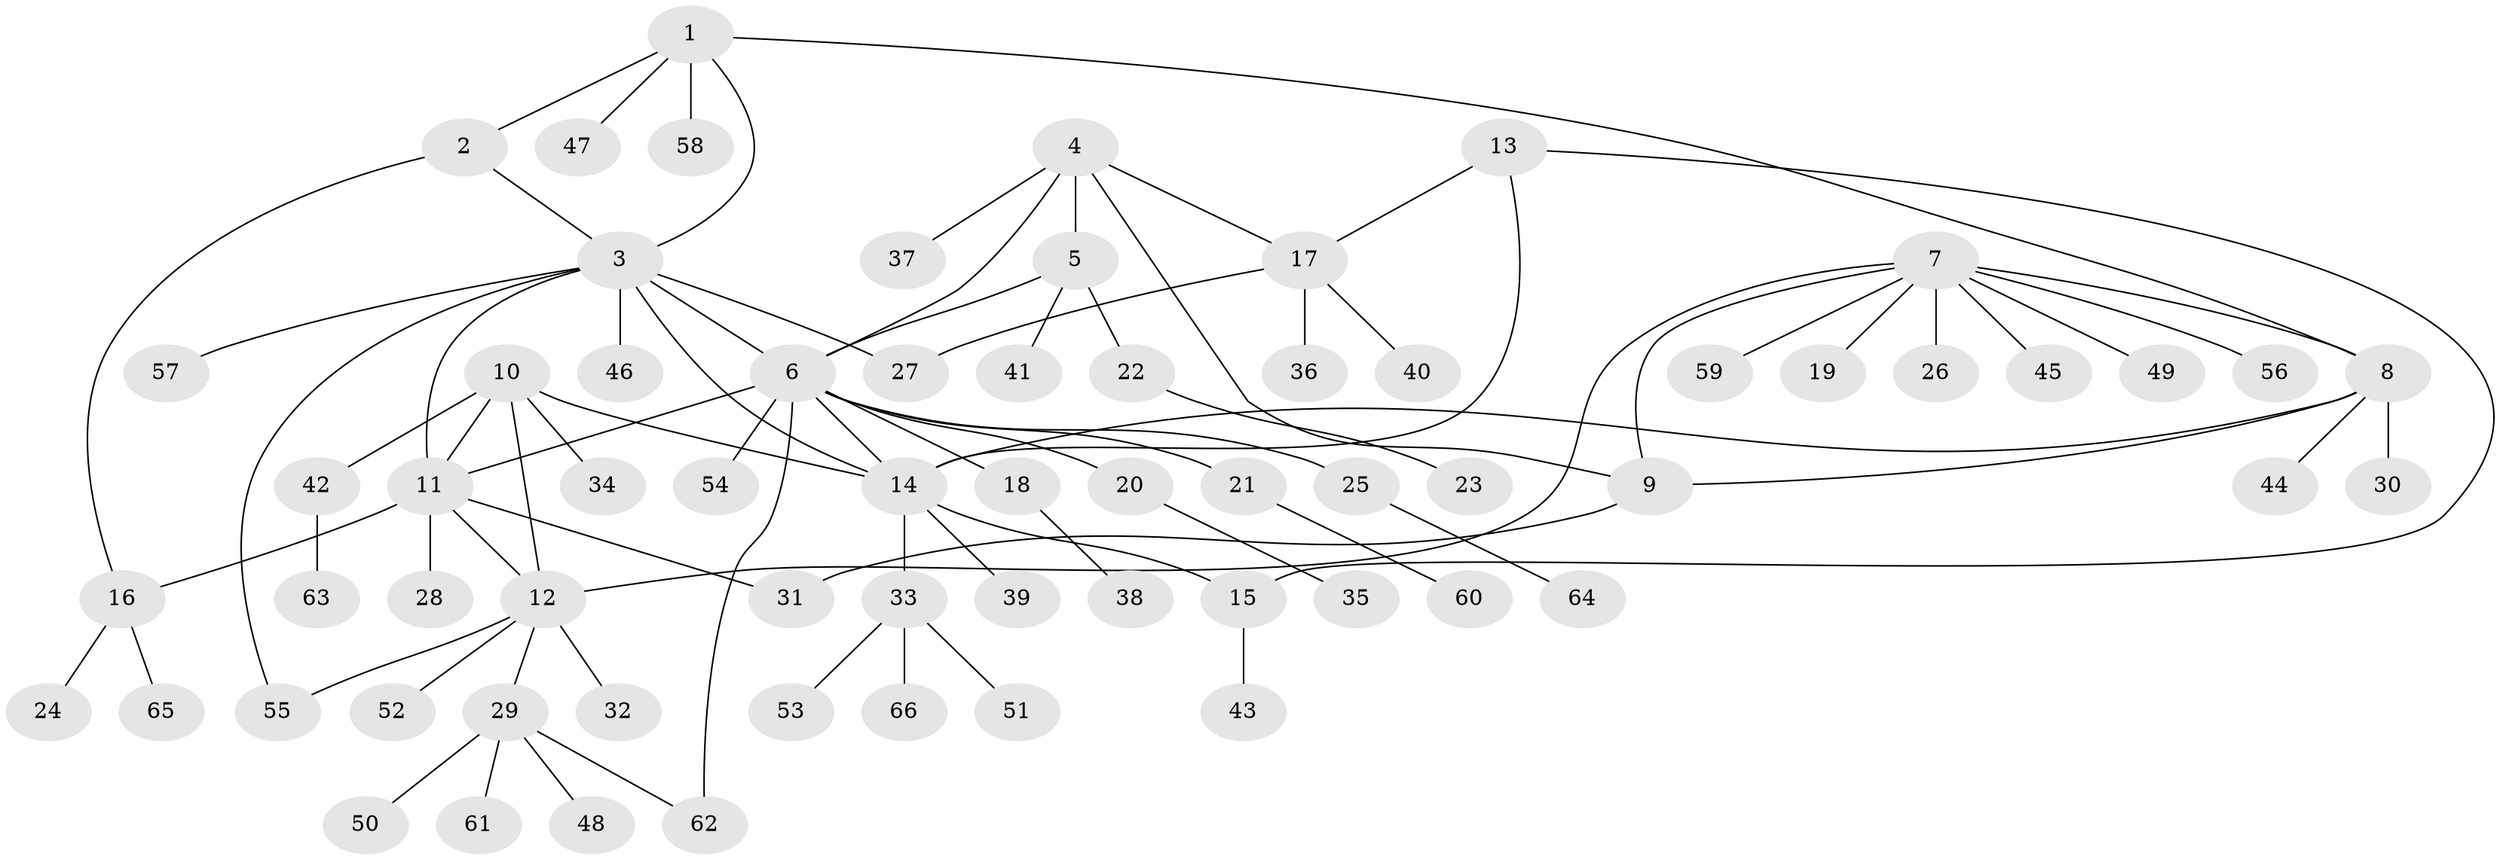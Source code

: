 // Generated by graph-tools (version 1.1) at 2025/02/03/09/25 03:02:49]
// undirected, 66 vertices, 82 edges
graph export_dot {
graph [start="1"]
  node [color=gray90,style=filled];
  1;
  2;
  3;
  4;
  5;
  6;
  7;
  8;
  9;
  10;
  11;
  12;
  13;
  14;
  15;
  16;
  17;
  18;
  19;
  20;
  21;
  22;
  23;
  24;
  25;
  26;
  27;
  28;
  29;
  30;
  31;
  32;
  33;
  34;
  35;
  36;
  37;
  38;
  39;
  40;
  41;
  42;
  43;
  44;
  45;
  46;
  47;
  48;
  49;
  50;
  51;
  52;
  53;
  54;
  55;
  56;
  57;
  58;
  59;
  60;
  61;
  62;
  63;
  64;
  65;
  66;
  1 -- 2;
  1 -- 3;
  1 -- 8;
  1 -- 47;
  1 -- 58;
  2 -- 3;
  2 -- 16;
  3 -- 6;
  3 -- 11;
  3 -- 14;
  3 -- 27;
  3 -- 46;
  3 -- 55;
  3 -- 57;
  4 -- 5;
  4 -- 6;
  4 -- 9;
  4 -- 17;
  4 -- 37;
  5 -- 6;
  5 -- 22;
  5 -- 41;
  6 -- 11;
  6 -- 14;
  6 -- 18;
  6 -- 20;
  6 -- 21;
  6 -- 25;
  6 -- 54;
  6 -- 62;
  7 -- 8;
  7 -- 9;
  7 -- 12;
  7 -- 19;
  7 -- 26;
  7 -- 45;
  7 -- 49;
  7 -- 56;
  7 -- 59;
  8 -- 9;
  8 -- 14;
  8 -- 30;
  8 -- 44;
  9 -- 31;
  10 -- 11;
  10 -- 12;
  10 -- 14;
  10 -- 34;
  10 -- 42;
  11 -- 12;
  11 -- 16;
  11 -- 28;
  11 -- 31;
  12 -- 29;
  12 -- 32;
  12 -- 52;
  12 -- 55;
  13 -- 14;
  13 -- 15;
  13 -- 17;
  14 -- 15;
  14 -- 33;
  14 -- 39;
  15 -- 43;
  16 -- 24;
  16 -- 65;
  17 -- 27;
  17 -- 36;
  17 -- 40;
  18 -- 38;
  20 -- 35;
  21 -- 60;
  22 -- 23;
  25 -- 64;
  29 -- 48;
  29 -- 50;
  29 -- 61;
  29 -- 62;
  33 -- 51;
  33 -- 53;
  33 -- 66;
  42 -- 63;
}

